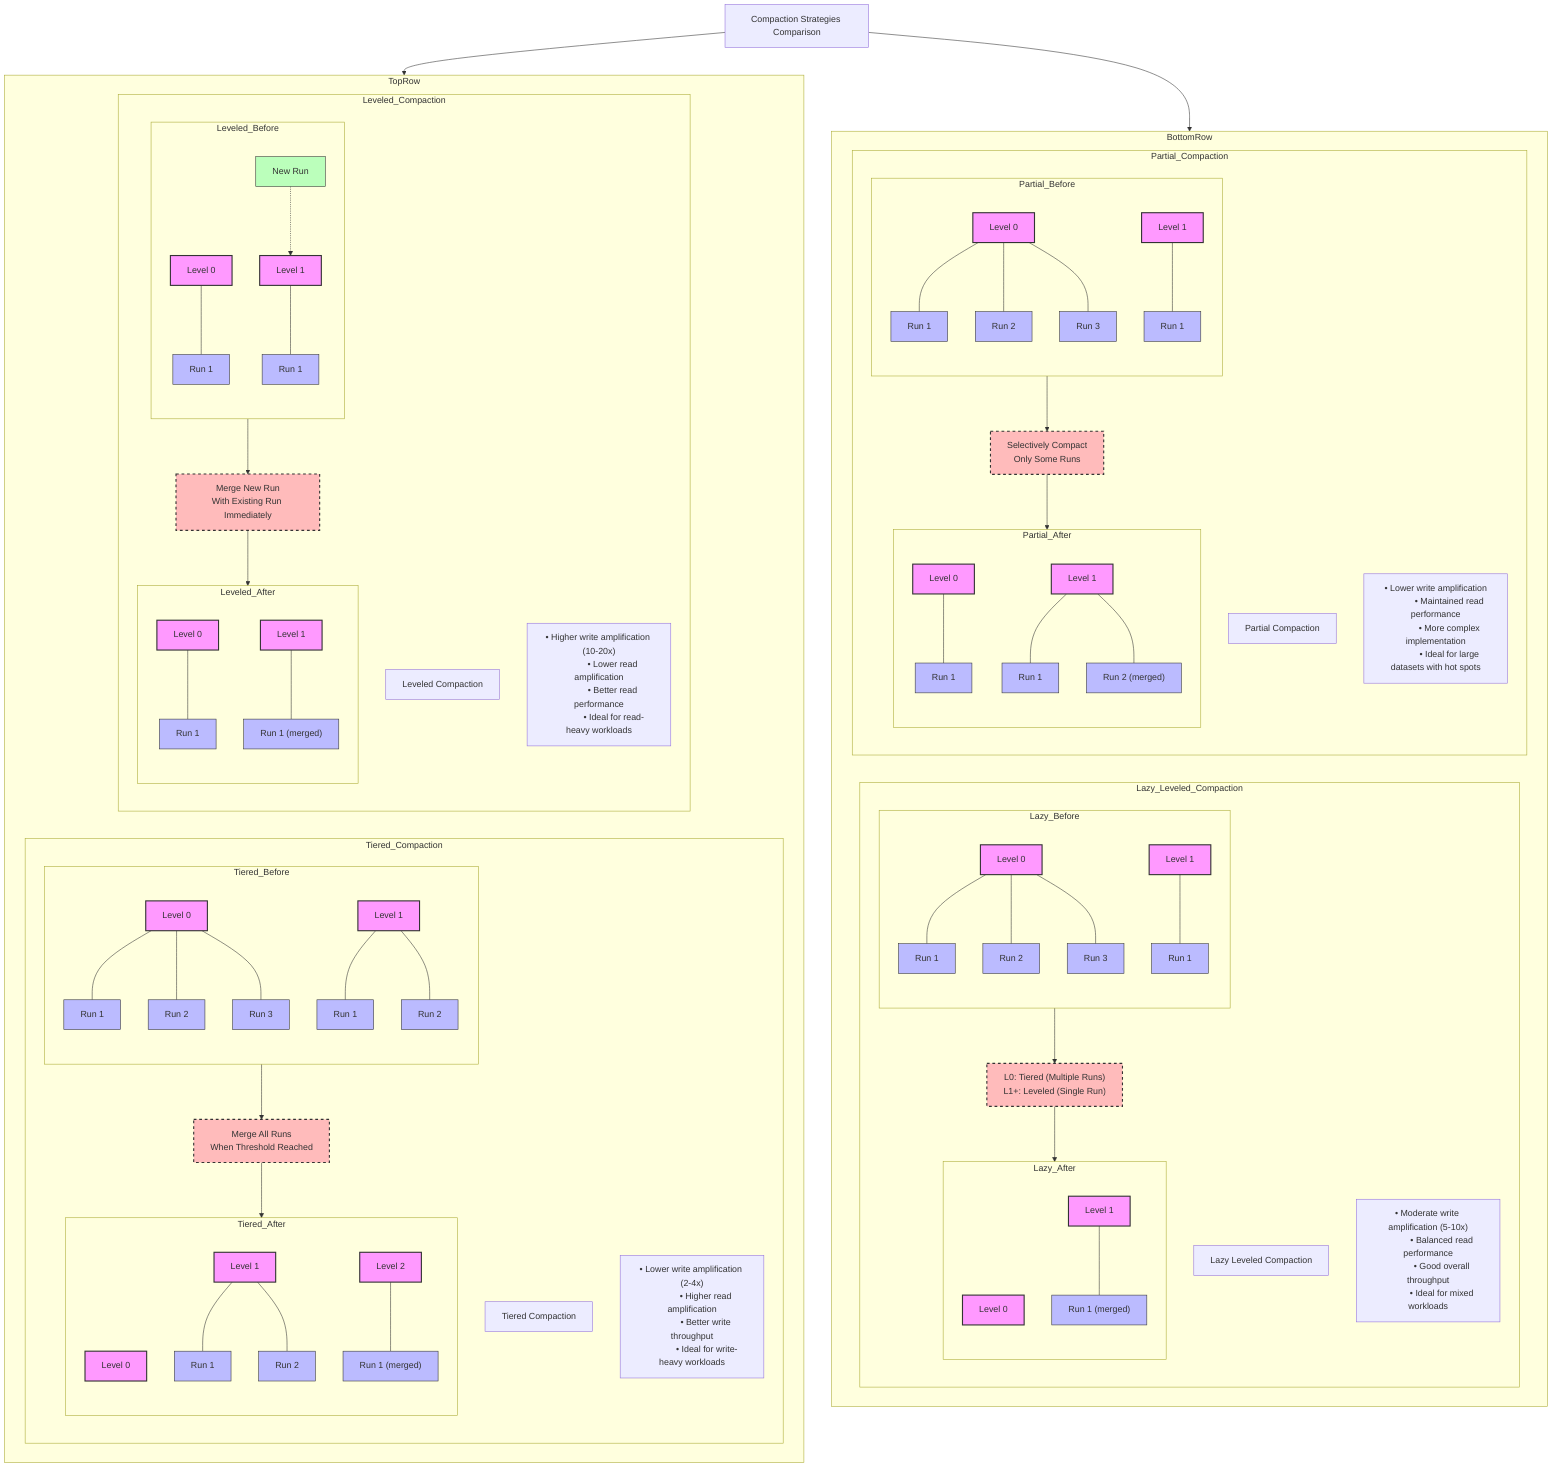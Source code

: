 graph TB
    %% Define styles
    classDef levelStyle fill:#f9f,stroke:#333,stroke-width:2px;
    classDef runStyle fill:#bbf,stroke:#333,stroke-width:1px;
    classDef flushStyle fill:#bfb,stroke:#333,stroke-width:1px;
    classDef compactionStyle fill:#fbb,stroke:#333,stroke-width:2px,stroke-dasharray: 5 5;
    classDef arrowStyle stroke:#f66,stroke-width:2px;
    
    %% Title
    Title["Compaction Strategies Comparison"]
    
    %% Top Row: Tiered and Leveled
    subgraph TopRow
        direction LR
        
        %% Tiered Compaction Section - Left Top
        subgraph Tiered_Compaction
            TieredTitle["Tiered Compaction"]
            
            %% Before Compaction
            subgraph Tiered_Before
                TBL0["Level 0"]
                TBL0Run1["Run 1"]
                TBL0Run2["Run 2"]
                TBL0Run3["Run 3"]
                
                TBL1["Level 1"]
                TBL1Run1["Run 1"]
                TBL1Run2["Run 2"]
                
                TBL0 --- TBL0Run1
                TBL0 --- TBL0Run2
                TBL0 --- TBL0Run3
                
                TBL1 --- TBL1Run1
                TBL1 --- TBL1Run2
            end
            
            %% After Compaction
            subgraph Tiered_After
                TAL0["Level 0"]
                
                TAL1["Level 1"]
                TAL1Run1["Run 1"]
                TAL1Run2["Run 2"]
                
                TAL2["Level 2"]
                TAL2Run1["Run 1 (merged)"]
                
                TAL0
                
                TAL1 --- TAL1Run1
                TAL1 --- TAL1Run2
                
                TAL2 --- TAL2Run1
            end
            
            TieredArrow["Merge All Runs\nWhen Threshold Reached"]
            Tiered_Before --> TieredArrow --> Tiered_After
            
            TieredNotes["• Lower write amplification (2-4x)
            • Higher read amplification
            • Better write throughput
            • Ideal for write-heavy workloads"]
        end
        
        %% Leveled Compaction Section - Right Top
        subgraph Leveled_Compaction
            LeveledTitle["Leveled Compaction"]
            
            %% Before Compaction
            subgraph Leveled_Before
                LBL0["Level 0"]
                LBL0Run1["Run 1"]
                
                LBL1["Level 1"]
                LBL1Run1["Run 1"]
                
                NewRun["New Run"]
                
                LBL0 --- LBL0Run1
                LBL1 --- LBL1Run1
                
                NewRun -.-> LBL1
            end
            
            %% After Compaction
            subgraph Leveled_After
                LAL0["Level 0"]
                LAL0Run1["Run 1"]
                
                LAL1["Level 1"]
                LAL1Run1["Run 1 (merged)"]
                
                LAL0 --- LAL0Run1
                LAL1 --- LAL1Run1
            end
            
            LeveledArrow["Merge New Run\nWith Existing Run Immediately"]
            Leveled_Before --> LeveledArrow --> Leveled_After
            
            LeveledNotes["• Higher write amplification (10-20x)
            • Lower read amplification
            • Better read performance
            • Ideal for read-heavy workloads"]
        end
    end
    
    %% Bottom Row: Lazy Leveled and Partial
    subgraph BottomRow
        direction LR
        
        %% Lazy Leveled Compaction Section - Left Bottom
        subgraph Lazy_Leveled_Compaction
            LazyTitle["Lazy Leveled Compaction"]
            
            %% Before Compaction
            subgraph Lazy_Before
                LLBL0["Level 0"]
                LLBL0Run1["Run 1"]
                LLBL0Run2["Run 2"]
                LLBL0Run3["Run 3"]
                
                LLBL1["Level 1"]
                LLBL1Run1["Run 1"]
                
                LLBL0 --- LLBL0Run1
                LLBL0 --- LLBL0Run2
                LLBL0 --- LLBL0Run3
                
                LLBL1 --- LLBL1Run1
            end
            
            %% After Compaction
            subgraph Lazy_After
                LLAL0["Level 0"]
                
                LLAL1["Level 1"]
                LLAL1Run1["Run 1 (merged)"]
                
                LLAL0
                
                LLAL1 --- LLAL1Run1
            end
            
            LazyArrow["L0: Tiered (Multiple Runs)
            L1+: Leveled (Single Run)"]
            Lazy_Before --> LazyArrow --> Lazy_After
            
            LazyNotes["• Moderate write amplification (5-10x)
            • Balanced read performance
            • Good overall throughput
            • Ideal for mixed workloads"]
        end
        
        %% Partial Compaction Section - Right Bottom
        subgraph Partial_Compaction
            PartialTitle["Partial Compaction"]
            
            %% Before Compaction
            subgraph Partial_Before
                PBL0["Level 0"]
                PBL0Run1["Run 1"]
                PBL0Run2["Run 2"]
                PBL0Run3["Run 3"]
                
                PBL1["Level 1"]
                PBL1Run1["Run 1"]
                
                PBL0 --- PBL0Run1
                PBL0 --- PBL0Run2
                PBL0 --- PBL0Run3
                
                PBL1 --- PBL1Run1
            end
            
            %% After Compaction
            subgraph Partial_After
                PAL0["Level 0"]
                PAL0Run1["Run 1"]
                
                PAL1["Level 1"]
                PAL1Run1["Run 1"]
                PAL1Run2["Run 2 (merged)"]
                
                PAL0 --- PAL0Run1
                
                PAL1 --- PAL1Run1
                PAL1 --- PAL1Run2
            end
            
            PartialArrow["Selectively Compact\nOnly Some Runs"]
            Partial_Before --> PartialArrow --> Partial_After
            
            PartialNotes["• Lower write amplification
            • Maintained read performance
            • More complex implementation
            • Ideal for large datasets with hot spots"]
        end
    end
    
    Title --> TopRow
    Title --> BottomRow
    
    %% Apply styles
    class TBL0,TBL1,TAL0,TAL1,TAL2,LBL0,LBL1,LAL0,LAL1,LLBL0,LLBL1,LLAL0,LLAL1,PBL0,PBL1,PAL0,PAL1 levelStyle;
    class TBL0Run1,TBL0Run2,TBL0Run3,TBL1Run1,TBL1Run2,TAL1Run1,TAL1Run2,TAL2Run1,LBL0Run1,LBL1Run1,LAL0Run1,LAL1Run1,LLBL0Run1,LLBL0Run2,LLBL0Run3,LLBL1Run1,LLAL1Run1,PBL0Run1,PBL0Run2,PBL0Run3,PBL1Run1,PAL0Run1,PAL1Run1,PAL1Run2 runStyle;
    class NewRun flushStyle;
    class TieredArrow,LeveledArrow,LazyArrow,PartialArrow compactionStyle;
